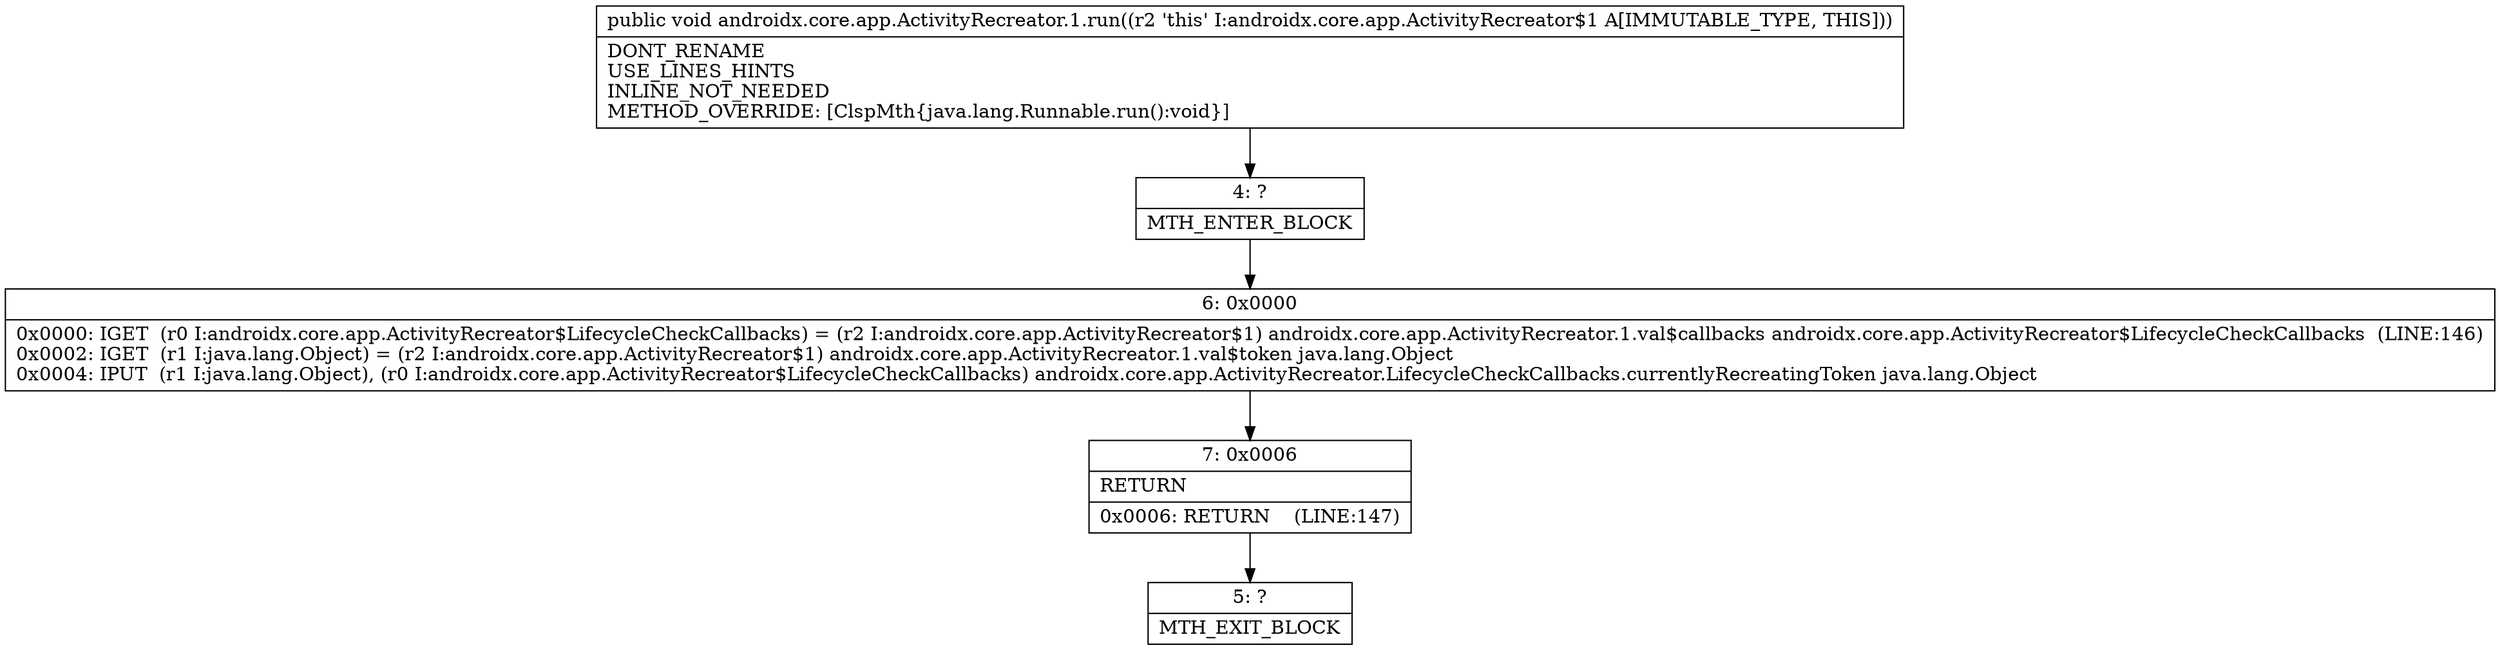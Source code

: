 digraph "CFG forandroidx.core.app.ActivityRecreator.1.run()V" {
Node_4 [shape=record,label="{4\:\ ?|MTH_ENTER_BLOCK\l}"];
Node_6 [shape=record,label="{6\:\ 0x0000|0x0000: IGET  (r0 I:androidx.core.app.ActivityRecreator$LifecycleCheckCallbacks) = (r2 I:androidx.core.app.ActivityRecreator$1) androidx.core.app.ActivityRecreator.1.val$callbacks androidx.core.app.ActivityRecreator$LifecycleCheckCallbacks  (LINE:146)\l0x0002: IGET  (r1 I:java.lang.Object) = (r2 I:androidx.core.app.ActivityRecreator$1) androidx.core.app.ActivityRecreator.1.val$token java.lang.Object \l0x0004: IPUT  (r1 I:java.lang.Object), (r0 I:androidx.core.app.ActivityRecreator$LifecycleCheckCallbacks) androidx.core.app.ActivityRecreator.LifecycleCheckCallbacks.currentlyRecreatingToken java.lang.Object \l}"];
Node_7 [shape=record,label="{7\:\ 0x0006|RETURN\l|0x0006: RETURN    (LINE:147)\l}"];
Node_5 [shape=record,label="{5\:\ ?|MTH_EXIT_BLOCK\l}"];
MethodNode[shape=record,label="{public void androidx.core.app.ActivityRecreator.1.run((r2 'this' I:androidx.core.app.ActivityRecreator$1 A[IMMUTABLE_TYPE, THIS]))  | DONT_RENAME\lUSE_LINES_HINTS\lINLINE_NOT_NEEDED\lMETHOD_OVERRIDE: [ClspMth\{java.lang.Runnable.run():void\}]\l}"];
MethodNode -> Node_4;Node_4 -> Node_6;
Node_6 -> Node_7;
Node_7 -> Node_5;
}

